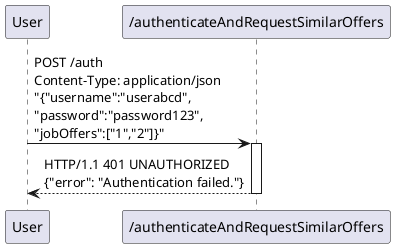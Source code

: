 @startuml

participant User
participant "/authenticateAndRequestSimilarOffers" as auth

!define request_payload_1 "{"username":"userabcd",\n"password":"password123",\n"jobOffers":["1","2"]}"
User -> auth: POST /auth\nContent-Type: application/json\nrequest_payload_1
activate auth
auth --> User: HTTP/1.1 401 UNAUTHORIZED\n{"error": "Authentication failed."}
deactivate auth

@enduml